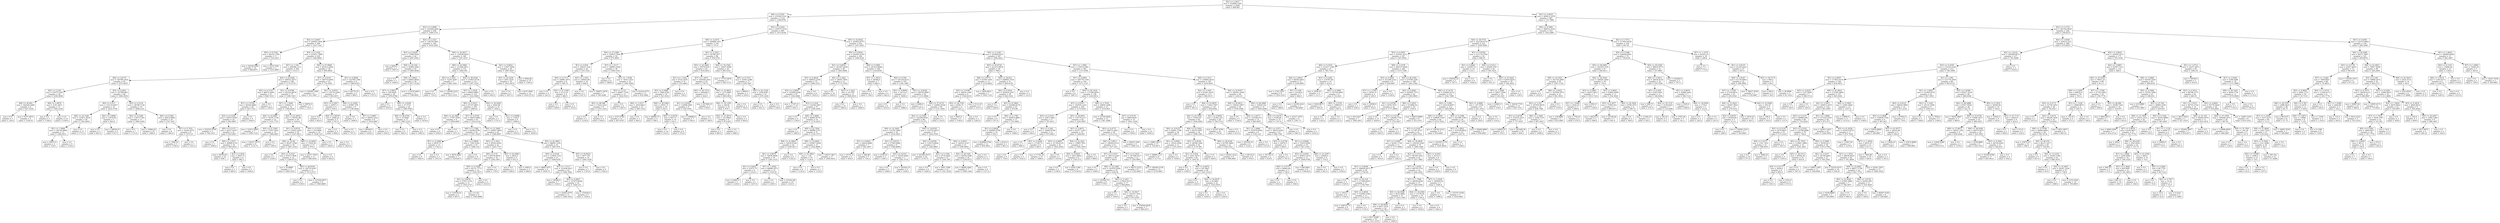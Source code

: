 digraph Tree {
node [shape=box] ;
0 [label="X[2] <= 2.2917\nmse = 332699.7585\nsamples = 2000\nvalue = 996.961"] ;
1 [label="X[0] <= 0.5591\nmse = 255382.5141\nsamples = 1133\nvalue = 1199.8791"] ;
0 -> 1 [labeldistance=2.5, labelangle=45, headlabel="True"] ;
2 [label="X[3] <= 0.3899\nmse = 232468.2492\nsamples = 438\nvalue = 1396.5731"] ;
1 -> 2 ;
3 [label="X[2] <= 2.0047\nmse = 240493.5958\nsamples = 246\nvalue = 1225.1341"] ;
2 -> 3 ;
4 [label="X[0] <= 0.5192\nmse = 64332.1799\nsamples = 17\nvalue = 743.2353"] ;
3 -> 4 ;
5 [label="mse = 58108.4082\nsamples = 14\nvalue = 684.8571"] ;
4 -> 5 ;
6 [label="mse = 3253.5556\nsamples = 3\nvalue = 1015.6667"] ;
4 -> 6 ;
7 [label="X[3] <= 0.3162\nmse = 235051.7689\nsamples = 229\nvalue = 1260.9083"] ;
3 -> 7 ;
8 [label="X[7] <= 1.334\nmse = 209589.1111\nsamples = 200\nvalue = 1313.17"] ;
7 -> 8 ;
9 [label="X[6] <= 2.6175\nmse = 185760.3025\nsamples = 92\nvalue = 1475.0435"] ;
8 -> 9 ;
10 [label="X[2] <= 2.128\nmse = 318757.929\nsamples = 26\nvalue = 1258.3846"] ;
9 -> 10 ;
11 [label="X[8] <= 20.602\nmse = 302428.2469\nsamples = 9\nvalue = 627.5556"] ;
10 -> 11 ;
12 [label="mse = 0.0\nsamples = 5\nvalue = 139.0"] ;
11 -> 12 ;
13 [label="mse = 9157.6875\nsamples = 4\nvalue = 1238.25"] ;
11 -> 13 ;
14 [label="X[6] <= 2.4879\nmse = 5191.2872\nsamples = 17\nvalue = 1592.3529"] ;
10 -> 14 ;
15 [label="mse = 0.0\nsamples = 3\nvalue = 1748.0"] ;
14 -> 15 ;
16 [label="mse = 0.0\nsamples = 14\nvalue = 1559.0"] ;
14 -> 16 ;
17 [label="X[3] <= 0.2641\nmse = 107590.663\nsamples = 66\nvalue = 1560.3939"] ;
9 -> 17 ;
18 [label="X[0] <= 0.513\nmse = 153133.0927\nsamples = 33\nvalue = 1452.5758"] ;
17 -> 18 ;
19 [label="X[8] <= 22.7246\nmse = 123872.3916\nsamples = 28\nvalue = 1543.4643"] ;
18 -> 19 ;
20 [label="X[1] <= 1.0968\nmse = 138136.6864\nsamples = 13\nvalue = 1280.9231"] ;
19 -> 20 ;
21 [label="mse = 16875.0\nsamples = 4\nvalue = 734.0"] ;
20 -> 21 ;
22 [label="mse = 0.0\nsamples = 9\nvalue = 1524.0"] ;
20 -> 22 ;
23 [label="mse = 0.0\nsamples = 15\nvalue = 1771.0"] ;
19 -> 23 ;
24 [label="X[2] <= 2.0086\nmse = 11676.64\nsamples = 5\nvalue = 943.6"] ;
18 -> 24 ;
25 [label="mse = 0.0\nsamples = 3\nvalue = 961.0"] ;
24 -> 25 ;
26 [label="mse = 28056.25\nsamples = 2\nvalue = 917.5"] ;
24 -> 26 ;
27 [label="X[3] <= 0.3116\nmse = 38798.7126\nsamples = 33\nvalue = 1668.2121"] ;
17 -> 27 ;
28 [label="X[0] <= 0.5206\nmse = 13873.7785\nsamples = 17\nvalue = 1800.5294"] ;
27 -> 28 ;
29 [label="mse = 0.0\nsamples = 7\nvalue = 1715.0"] ;
28 -> 29 ;
30 [label="mse = 14880.24\nsamples = 10\nvalue = 1860.4"] ;
28 -> 30 ;
31 [label="X[0] <= 0.5384\nmse = 26914.6094\nsamples = 16\nvalue = 1527.625"] ;
27 -> 31 ;
32 [label="mse = 0.0\nsamples = 8\nvalue = 1380.0"] ;
31 -> 32 ;
33 [label="X[7] <= 0.7031\nmse = 10242.9375\nsamples = 8\nvalue = 1675.25"] ;
31 -> 33 ;
34 [label="mse = 1568.16\nsamples = 5\nvalue = 1749.8"] ;
33 -> 34 ;
35 [label="mse = 0.0\nsamples = 3\nvalue = 1551.0"] ;
33 -> 35 ;
36 [label="X[4] <= 23.2044\nmse = 188552.3673\nsamples = 108\nvalue = 1175.2778"] ;
8 -> 36 ;
37 [label="X[3] <= 0.3116\nmse = 96872.4495\nsamples = 31\nvalue = 848.7419"] ;
36 -> 37 ;
38 [label="X[7] <= 3.0799\nmse = 49169.4898\nsamples = 28\nvalue = 923.7143"] ;
37 -> 38 ;
39 [label="X[3] <= 0.2228\nmse = 54551.0556\nsamples = 24\nvalue = 903.6667"] ;
38 -> 39 ;
40 [label="mse = 252523.5556\nsamples = 3\nvalue = 794.3333"] ;
39 -> 40 ;
41 [label="X[0] <= 0.5175\nmse = 24317.6327\nsamples = 21\nvalue = 919.2857"] ;
39 -> 41 ;
42 [label="mse = 0.0\nsamples = 3\nvalue = 1006.0"] ;
41 -> 42 ;
43 [label="X[6] <= 2.2471\nmse = 26908.4722\nsamples = 18\nvalue = 904.8333"] ;
41 -> 43 ;
44 [label="mse = 40763.61\nsamples = 10\nvalue = 858.7"] ;
43 -> 44 ;
45 [label="X[1] <= 0.834\nmse = 3603.75\nsamples = 8\nvalue = 962.5"] ;
43 -> 45 ;
46 [label="mse = 0.0\nsamples = 3\nvalue = 885.0"] ;
45 -> 46 ;
47 [label="mse = 0.0\nsamples = 5\nvalue = 1009.0"] ;
45 -> 47 ;
48 [label="mse = 0.0\nsamples = 4\nvalue = 1044.0"] ;
38 -> 48 ;
49 [label="mse = 0.0\nsamples = 3\nvalue = 149.0"] ;
37 -> 49 ;
50 [label="X[1] <= 0.8788\nmse = 165252.8676\nsamples = 77\nvalue = 1306.7403"] ;
36 -> 50 ;
51 [label="X[7] <= 1.5046\nmse = 150045.31\nsamples = 72\nvalue = 1346.6528"] ;
50 -> 51 ;
52 [label="X[4] <= 25.6487\nmse = 74335.1756\nsamples = 22\nvalue = 1141.7727"] ;
51 -> 52 ;
53 [label="mse = 31915.3469\nsamples = 7\nvalue = 1299.7143"] ;
52 -> 53 ;
54 [label="X[5] <= 47.2365\nmse = 77057.2622\nsamples = 15\nvalue = 1068.0667"] ;
52 -> 54 ;
55 [label="mse = 135237.4375\nsamples = 8\nvalue = 1133.75"] ;
54 -> 55 ;
56 [label="mse = 0.0\nsamples = 7\nvalue = 993.0"] ;
54 -> 56 ;
57 [label="X[5] <= 41.4876\nmse = 156761.88\nsamples = 50\nvalue = 1436.8"] ;
51 -> 57 ;
58 [label="X[1] <= 0.8578\nmse = 119021.8201\nsamples = 34\nvalue = 1247.9412"] ;
57 -> 58 ;
59 [label="X[8] <= 22.99\nmse = 90247.2188\nsamples = 19\nvalue = 1467.2105"] ;
58 -> 59 ;
60 [label="mse = 0.0\nsamples = 5\nvalue = 1238.0"] ;
59 -> 60 ;
61 [label="X[3] <= 0.2327\nmse = 97013.7806\nsamples = 14\nvalue = 1549.0714"] ;
59 -> 61 ;
62 [label="mse = 10.8889\nsamples = 3\nvalue = 1460.3333"] ;
61 -> 62 ;
63 [label="X[4] <= 46.8195\nmse = 120735.8347\nsamples = 11\nvalue = 1573.2727"] ;
61 -> 63 ;
64 [label="mse = 0.0\nsamples = 2\nvalue = 1539.0"] ;
63 -> 64 ;
65 [label="mse = 147246.9877\nsamples = 9\nvalue = 1580.8889"] ;
63 -> 65 ;
66 [label="X[8] <= 23.0945\nmse = 17429.36\nsamples = 15\nvalue = 970.2"] ;
58 -> 66 ;
67 [label="mse = 22517.7025\nsamples = 11\nvalue = 988.4545"] ;
66 -> 67 ;
68 [label="mse = 0.0\nsamples = 4\nvalue = 920.0"] ;
66 -> 68 ;
69 [label="X[0] <= 0.5333\nmse = 103.9844\nsamples = 16\nvalue = 1838.125"] ;
57 -> 69 ;
70 [label="mse = 0.0\nsamples = 11\nvalue = 1845.0"] ;
69 -> 70 ;
71 [label="mse = 0.0\nsamples = 5\nvalue = 1823.0"] ;
69 -> 71 ;
72 [label="mse = 30976.0\nsamples = 5\nvalue = 732.0"] ;
50 -> 72 ;
73 [label="X[5] <= 47.0869\nmse = 261913.2842\nsamples = 29\nvalue = 900.4828"] ;
7 -> 73 ;
74 [label="X[7] <= 0.9101\nmse = 189710.6465\nsamples = 23\nvalue = 754.3043"] ;
73 -> 74 ;
75 [label="mse = 154290.1389\nsamples = 6\nvalue = 331.1667"] ;
74 -> 75 ;
76 [label="X[1] <= 0.8553\nmse = 116716.2284\nsamples = 17\nvalue = 903.6471"] ;
74 -> 76 ;
77 [label="X[3] <= 0.3367\nmse = 32857.5\nsamples = 8\nvalue = 630.5"] ;
76 -> 77 ;
78 [label="mse = 0.0\nsamples = 3\nvalue = 402.0"] ;
77 -> 78 ;
79 [label="X[6] <= 2.8079\nmse = 2448.24\nsamples = 5\nvalue = 767.6"] ;
77 -> 79 ;
80 [label="mse = 0.0\nsamples = 3\nvalue = 808.0"] ;
79 -> 80 ;
81 [label="mse = 0.0\nsamples = 2\nvalue = 707.0"] ;
79 -> 81 ;
82 [label="X[8] <= 21.6263\nmse = 65987.358\nsamples = 9\nvalue = 1146.4444"] ;
76 -> 82 ;
83 [label="mse = 0.0\nsamples = 3\nvalue = 1406.0"] ;
82 -> 83 ;
84 [label="X[7] <= 2.6887\nmse = 48454.2222\nsamples = 6\nvalue = 1016.6667"] ;
82 -> 84 ;
85 [label="mse = 69348.0\nsamples = 4\nvalue = 1050.0"] ;
84 -> 85 ;
86 [label="mse = 0.0\nsamples = 2\nvalue = 950.0"] ;
84 -> 86 ;
87 [label="X[1] <= 0.8606\nmse = 142786.1389\nsamples = 6\nvalue = 1460.8333"] ;
73 -> 87 ;
88 [label="mse = 64770.25\nsamples = 2\nvalue = 968.5"] ;
87 -> 88 ;
89 [label="mse = 0.0\nsamples = 4\nvalue = 1707.0"] ;
87 -> 89 ;
90 [label="X[2] <= 2.1221\nmse = 136279.3641\nsamples = 192\nvalue = 1616.2292"] ;
2 -> 90 ;
91 [label="X[3] <= 0.4428\nmse = 77696.0429\nsamples = 44\nvalue = 1847.6591"] ;
90 -> 91 ;
92 [label="mse = 8836.0\nsamples = 2\nvalue = 1097.0"] ;
91 -> 92 ;
93 [label="X[8] <= 20.164\nmse = 52864.5266\nsamples = 42\nvalue = 1883.4048"] ;
91 -> 93 ;
94 [label="mse = 0.0\nsamples = 3\nvalue = 1440.0"] ;
93 -> 94 ;
95 [label="X[6] <= 2.8821\nmse = 40643.9934\nsamples = 39\nvalue = 1917.5128"] ;
93 -> 95 ;
96 [label="X[7] <= 0.9853\nmse = 350.0038\nsamples = 28\nvalue = 1976.6786"] ;
95 -> 96 ;
97 [label="mse = 0.0\nsamples = 4\nvalue = 1933.0"] ;
96 -> 97 ;
98 [label="X[6] <= 2.6349\nmse = 37.3733\nsamples = 24\nvalue = 1983.9583"] ;
96 -> 98 ;
99 [label="X[8] <= 26.4704\nmse = 15.9446\nsamples = 17\nvalue = 1987.2353"] ;
98 -> 99 ;
100 [label="mse = 0.0\nsamples = 9\nvalue = 1991.0"] ;
99 -> 100 ;
101 [label="mse = 0.0\nsamples = 8\nvalue = 1983.0"] ;
99 -> 101 ;
102 [label="mse = 0.0\nsamples = 7\nvalue = 1976.0"] ;
98 -> 102 ;
103 [label="mse = 111618.4463\nsamples = 11\nvalue = 1766.9091"] ;
95 -> 103 ;
104 [label="X[4] <= 42.4017\nmse = 133038.9202\nsamples = 148\nvalue = 1547.4257"] ;
90 -> 104 ;
105 [label="X[8] <= 20.3892\nmse = 131484.4911\nsamples = 119\nvalue = 1469.395"] ;
104 -> 105 ;
106 [label="X[2] <= 2.1621\nmse = 72351.8367\nsamples = 7\nvalue = 864.1429"] ;
105 -> 106 ;
107 [label="mse = 0.0\nsamples = 4\nvalue = 753.0"] ;
106 -> 107 ;
108 [label="mse = 130390.2222\nsamples = 3\nvalue = 1012.3333"] ;
106 -> 108 ;
109 [label="X[4] <= 36.0526\nmse = 110853.6734\nsamples = 112\nvalue = 1507.2232"] ;
105 -> 109 ;
110 [label="X[7] <= 3.1628\nmse = 99643.8963\nsamples = 110\nvalue = 1522.5909"] ;
109 -> 110 ;
111 [label="X[0] <= 0.5013\nmse = 97107.6851\nsamples = 100\nvalue = 1489.43"] ;
110 -> 111 ;
112 [label="X[8] <= 24.1995\nmse = 17797.5556\nsamples = 9\nvalue = 1859.6667"] ;
111 -> 112 ;
113 [label="mse = 0.0\nsamples = 6\nvalue = 1954.0"] ;
112 -> 113 ;
114 [label="mse = 0.0\nsamples = 3\nvalue = 1671.0"] ;
112 -> 114 ;
115 [label="X[7] <= 0.4758\nmse = 90053.8662\nsamples = 91\nvalue = 1452.8132"] ;
111 -> 115 ;
116 [label="X[6] <= 2.7388\nmse = 24248.9796\nsamples = 28\nvalue = 1597.1429"] ;
115 -> 116 ;
117 [label="X[7] <= 0.2696\nmse = 9918.75\nsamples = 12\nvalue = 1742.5"] ;
116 -> 117 ;
118 [label="mse = 0.0\nsamples = 9\nvalue = 1685.0"] ;
117 -> 118 ;
119 [label="mse = 0.0\nsamples = 3\nvalue = 1915.0"] ;
117 -> 119 ;
120 [label="X[1] <= 0.8606\nmse = 7265.2344\nsamples = 16\nvalue = 1488.125"] ;
116 -> 120 ;
121 [label="mse = 8076.4082\nsamples = 7\nvalue = 1418.8571"] ;
120 -> 121 ;
122 [label="mse = 0.0\nsamples = 9\nvalue = 1542.0"] ;
120 -> 122 ;
123 [label="X[4] <= 21.5865\nmse = 105927.4603\nsamples = 63\nvalue = 1388.6667"] ;
115 -> 123 ;
124 [label="X[2] <= 2.1621\nmse = 85242.6302\nsamples = 22\nvalue = 1203.7727"] ;
123 -> 124 ;
125 [label="X[0] <= 0.55\nmse = 69756.8056\nsamples = 18\nvalue = 1282.1667"] ;
124 -> 125 ;
126 [label="X[0] <= 0.5384\nmse = 42731.7773\nsamples = 16\nvalue = 1345.1875"] ;
125 -> 126 ;
127 [label="X[1] <= 0.8976\nmse = 57057.1074\nsamples = 11\nvalue = 1305.2727"] ;
126 -> 127 ;
128 [label="mse = 110556.25\nsamples = 2\nvalue = 897.5"] ;
127 -> 128 ;
129 [label="mse = 6.321\nsamples = 9\nvalue = 1395.8889"] ;
127 -> 129 ;
130 [label="mse = 0.0\nsamples = 5\nvalue = 1433.0"] ;
126 -> 130 ;
131 [label="mse = 0.0\nsamples = 2\nvalue = 778.0"] ;
125 -> 131 ;
132 [label="X[5] <= 42.3863\nmse = 2825.0\nsamples = 4\nvalue = 851.0"] ;
124 -> 132 ;
133 [label="mse = 0.0\nsamples = 2\nvalue = 806.0"] ;
132 -> 133 ;
134 [label="mse = 1600.0\nsamples = 2\nvalue = 896.0"] ;
132 -> 134 ;
135 [label="X[5] <= 42.3863\nmse = 88840.1559\nsamples = 41\nvalue = 1487.878"] ;
123 -> 135 ;
136 [label="X[0] <= 0.5236\nmse = 113602.7353\nsamples = 27\nvalue = 1408.9259"] ;
135 -> 136 ;
137 [label="mse = 4860.1875\nsamples = 4\nvalue = 1639.75"] ;
136 -> 137 ;
138 [label="X[7] <= 1.5117\nmse = 121636.9527\nsamples = 23\nvalue = 1368.7826"] ;
136 -> 138 ;
139 [label="mse = 39366.0\nsamples = 7\nvalue = 1192.0"] ;
138 -> 139 ;
140 [label="X[3] <= 0.4827\nmse = 137975.8594\nsamples = 16\nvalue = 1446.125"] ;
138 -> 140 ;
141 [label="mse = 22463.0579\nsamples = 11\nvalue = 1396.1818"] ;
140 -> 141 ;
142 [label="mse = 374544.0\nsamples = 5\nvalue = 1556.0"] ;
140 -> 142 ;
143 [label="X[5] <= 45.8425\nmse = 5877.551\nsamples = 14\nvalue = 1640.1429"] ;
135 -> 143 ;
144 [label="mse = 0.0\nsamples = 5\nvalue = 1743.0"] ;
143 -> 144 ;
145 [label="mse = 0.0\nsamples = 9\nvalue = 1583.0"] ;
143 -> 145 ;
146 [label="X[4] <= 20.0265\nmse = 4044.96\nsamples = 10\nvalue = 1854.2"] ;
110 -> 146 ;
147 [label="mse = 0.0\nsamples = 2\nvalue = 1751.0"] ;
146 -> 147 ;
148 [label="X[1] <= 0.9086\nmse = 1728.0\nsamples = 8\nvalue = 1880.0"] ;
146 -> 148 ;
149 [label="mse = 0.0\nsamples = 2\nvalue = 1952.0"] ;
148 -> 149 ;
150 [label="mse = 0.0\nsamples = 6\nvalue = 1856.0"] ;
148 -> 150 ;
151 [label="mse = 0.0\nsamples = 2\nvalue = 662.0"] ;
109 -> 151 ;
152 [label="X[1] <= 0.9022\nmse = 11907.5458\nsamples = 29\nvalue = 1867.6207"] ;
104 -> 152 ;
153 [label="X[5] <= 43.5229\nmse = 4581.5235\nsamples = 19\nvalue = 1921.9474"] ;
152 -> 153 ;
154 [label="mse = 0.0\nsamples = 5\nvalue = 1937.0"] ;
153 -> 154 ;
155 [label="mse = 6107.9592\nsamples = 14\nvalue = 1916.5714"] ;
153 -> 155 ;
156 [label="mse = 9564.84\nsamples = 10\nvalue = 1764.4"] ;
152 -> 156 ;
157 [label="X[3] <= 0.3202\nmse = 230075.3316\nsamples = 695\nvalue = 1075.9194"] ;
1 -> 157 ;
158 [label="X[6] <= 2.4274\nmse = 166988.1831\nsamples = 142\nvalue = 721.0"] ;
157 -> 158 ;
159 [label="X[4] <= 27.2369\nmse = 233635.7844\nsamples = 56\nvalue = 973.9643"] ;
158 -> 159 ;
160 [label="X[1] <= 0.834\nmse = 108251.534\nsamples = 18\nvalue = 519.7222"] ;
159 -> 160 ;
161 [label="X[0] <= 0.7111\nmse = 16896.1875\nsamples = 8\nvalue = 360.75"] ;
160 -> 161 ;
162 [label="mse = 0.0\nsamples = 4\nvalue = 241.0"] ;
161 -> 162 ;
163 [label="X[5] <= 47.2365\nmse = 5112.25\nsamples = 4\nvalue = 480.5"] ;
161 -> 163 ;
164 [label="mse = 0.0\nsamples = 2\nvalue = 409.0"] ;
163 -> 164 ;
165 [label="mse = 0.0\nsamples = 2\nvalue = 552.0"] ;
163 -> 165 ;
166 [label="X[2] <= 2.1621\nmse = 144943.89\nsamples = 10\nvalue = 646.9"] ;
160 -> 166 ;
167 [label="mse = 0.0\nsamples = 3\nvalue = 837.0"] ;
166 -> 167 ;
168 [label="mse = 184937.3878\nsamples = 7\nvalue = 565.4286"] ;
166 -> 168 ;
169 [label="X[7] <= 1.5117\nmse = 148993.3248\nsamples = 38\nvalue = 1189.1316"] ;
159 -> 169 ;
170 [label="mse = 0.0\nsamples = 6\nvalue = 1869.0"] ;
169 -> 170 ;
171 [label="X[1] <= 1.0548\nmse = 74013.1631\nsamples = 32\nvalue = 1061.6562"] ;
169 -> 171 ;
172 [label="X[2] <= 2.122\nmse = 26967.7156\nsamples = 15\nvalue = 1204.5333"] ;
171 -> 172 ;
173 [label="X[5] <= 46.568\nmse = 17422.2222\nsamples = 6\nvalue = 1031.3333"] ;
172 -> 173 ;
174 [label="mse = 0.0\nsamples = 2\nvalue = 1218.0"] ;
173 -> 174 ;
175 [label="mse = 0.0\nsamples = 4\nvalue = 938.0"] ;
173 -> 175 ;
176 [label="mse = 0.0\nsamples = 9\nvalue = 1320.0"] ;
172 -> 176 ;
177 [label="mse = 81618.4775\nsamples = 17\nvalue = 935.5882"] ;
171 -> 177 ;
178 [label="X[2] <= 2.1621\nmse = 54788.2477\nsamples = 86\nvalue = 556.2791"] ;
158 -> 178 ;
179 [label="X[5] <= 42.3692\nmse = 56579.616\nsamples = 62\nvalue = 616.6452"] ;
178 -> 179 ;
180 [label="X[1] <= 1.1224\nmse = 9722.3579\nsamples = 37\nvalue = 533.4865"] ;
179 -> 180 ;
181 [label="X[3] <= 0.2666\nmse = 7800.4784\nsamples = 35\nvalue = 521.9143"] ;
180 -> 181 ;
182 [label="X[6] <= 3.2517\nmse = 1924.0622\nsamples = 15\nvalue = 490.7333"] ;
181 -> 182 ;
183 [label="mse = 2147.0764\nsamples = 12\nvalue = 497.9167"] ;
182 -> 183 ;
184 [label="mse = 0.0\nsamples = 3\nvalue = 462.0"] ;
182 -> 184 ;
185 [label="X[8] <= 30.5464\nmse = 10931.71\nsamples = 20\nvalue = 545.3"] ;
181 -> 185 ;
186 [label="mse = 48006.75\nsamples = 4\nvalue = 596.5"] ;
185 -> 186 ;
187 [label="X[0] <= 0.6278\nmse = 843.75\nsamples = 16\nvalue = 532.5"] ;
185 -> 187 ;
188 [label="mse = 0.0\nsamples = 10\nvalue = 510.0"] ;
187 -> 188 ;
189 [label="mse = 0.0\nsamples = 6\nvalue = 570.0"] ;
187 -> 189 ;
190 [label="mse = 0.0\nsamples = 2\nvalue = 736.0"] ;
180 -> 190 ;
191 [label="X[7] <= 1.4671\nmse = 100546.2016\nsamples = 25\nvalue = 739.72"] ;
179 -> 191 ;
192 [label="X[5] <= 44.7514\nmse = 164284.0\nsamples = 13\nvalue = 624.0"] ;
191 -> 192 ;
193 [label="X[1] <= 0.9303\nmse = 116096.4691\nsamples = 9\nvalue = 529.5556"] ;
192 -> 193 ;
194 [label="mse = 136890.0\nsamples = 7\nvalue = 582.0"] ;
193 -> 194 ;
195 [label="mse = 0.0\nsamples = 2\nvalue = 346.0"] ;
193 -> 195 ;
196 [label="mse = 207480.25\nsamples = 4\nvalue = 836.5"] ;
192 -> 196 ;
197 [label="X[4] <= 33.8831\nmse = 1273.9097\nsamples = 12\nvalue = 865.0833"] ;
191 -> 197 ;
198 [label="X[8] <= 30.1365\nmse = 246.81\nsamples = 10\nvalue = 879.7"] ;
197 -> 198 ;
199 [label="X[4] <= 21.8074\nmse = 123.9844\nsamples = 8\nvalue = 873.625"] ;
198 -> 199 ;
200 [label="mse = 0.0\nsamples = 5\nvalue = 865.0"] ;
199 -> 200 ;
201 [label="mse = 0.0\nsamples = 3\nvalue = 888.0"] ;
199 -> 201 ;
202 [label="mse = 0.0\nsamples = 2\nvalue = 904.0"] ;
198 -> 202 ;
203 [label="mse = 0.0\nsamples = 2\nvalue = 792.0"] ;
197 -> 203 ;
204 [label="X[4] <= 16.1564\nmse = 16427.6389\nsamples = 24\nvalue = 400.3333"] ;
178 -> 204 ;
205 [label="mse = 17723.3878\nsamples = 7\nvalue = 304.5714"] ;
204 -> 205 ;
206 [label="X[0] <= 0.7515\nmse = 10563.2388\nsamples = 17\nvalue = 439.7647"] ;
204 -> 206 ;
207 [label="mse = 9800.0\nsamples = 3\nvalue = 256.0"] ;
206 -> 207 ;
208 [label="X[5] <= 45.1108\nmse = 1939.8367\nsamples = 14\nvalue = 479.1429"] ;
206 -> 208 ;
209 [label="mse = 0.0\nsamples = 8\nvalue = 441.0"] ;
208 -> 209 ;
210 [label="mse = 0.0\nsamples = 6\nvalue = 530.0"] ;
208 -> 210 ;
211 [label="X[5] <= 42.6022\nmse = 205622.8775\nsamples = 553\nvalue = 1167.0561"] ;
157 -> 211 ;
212 [label="X[0] <= 0.5816\nmse = 202467.6793\nsamples = 206\nvalue = 1296.4126"] ;
211 -> 212 ;
213 [label="X[1] <= 0.9035\nmse = 161407.9438\nsamples = 98\nvalue = 1463.4898"] ;
212 -> 213 ;
214 [label="X[3] <= 0.4834\nmse = 166953.2356\nsamples = 75\nvalue = 1368.5333"] ;
213 -> 214 ;
215 [label="X[2] <= 2.0906\nmse = 145499.4248\nsamples = 67\nvalue = 1302.0896"] ;
214 -> 215 ;
216 [label="mse = 17187.21\nsamples = 10\nvalue = 1831.3"] ;
215 -> 216 ;
217 [label="X[3] <= 0.424\nmse = 110256.3607\nsamples = 57\nvalue = 1209.2456"] ;
215 -> 217 ;
218 [label="mse = 0.0\nsamples = 4\nvalue = 1726.0"] ;
217 -> 218 ;
219 [label="X[6] <= 2.4694\nmse = 96902.9776\nsamples = 53\nvalue = 1170.2453"] ;
217 -> 219 ;
220 [label="mse = 0.0\nsamples = 2\nvalue = 1683.0"] ;
219 -> 220 ;
221 [label="X[8] <= 22.7036\nmse = 89988.2753\nsamples = 51\nvalue = 1150.1373"] ;
219 -> 221 ;
222 [label="X[8] <= 21.9804\nmse = 52034.9149\nsamples = 24\nvalue = 1259.5417"] ;
221 -> 222 ;
223 [label="X[1] <= 0.8678\nmse = 74630.9648\nsamples = 16\nvalue = 1293.3125"] ;
222 -> 223 ;
224 [label="X[1] <= 0.8451\nmse = 21972.75\nsamples = 4\nvalue = 1218.5"] ;
223 -> 224 ;
225 [label="mse = 43681.0\nsamples = 2\nvalue = 1230.0"] ;
224 -> 225 ;
226 [label="mse = 0.0\nsamples = 2\nvalue = 1207.0"] ;
224 -> 226 ;
227 [label="X[7] <= 1.6382\nmse = 89696.1875\nsamples = 12\nvalue = 1318.25"] ;
223 -> 227 ;
228 [label="mse = 0.0\nsamples = 2\nvalue = 1290.0"] ;
227 -> 228 ;
229 [label="mse = 107443.89\nsamples = 10\nvalue = 1323.9"] ;
227 -> 229 ;
230 [label="mse = 0.0\nsamples = 8\nvalue = 1192.0"] ;
222 -> 230 ;
231 [label="X[8] <= 23.0945\nmse = 103627.9506\nsamples = 27\nvalue = 1052.8889"] ;
221 -> 231 ;
232 [label="X[5] <= 42.3863\nmse = 1.44\nsamples = 10\nvalue = 1134.4"] ;
231 -> 232 ;
233 [label="mse = 0.0\nsamples = 8\nvalue = 1135.0"] ;
232 -> 233 ;
234 [label="mse = 0.0\nsamples = 2\nvalue = 1132.0"] ;
232 -> 234 ;
235 [label="mse = 158377.4671\nsamples = 17\nvalue = 1004.9412"] ;
231 -> 235 ;
236 [label="mse = 0.0\nsamples = 8\nvalue = 1925.0"] ;
214 -> 236 ;
237 [label="X[2] <= 2.1042\nmse = 18045.7656\nsamples = 23\nvalue = 1773.1304"] ;
213 -> 237 ;
238 [label="mse = 0.0\nsamples = 10\nvalue = 1620.0"] ;
237 -> 238 ;
239 [label="X[2] <= 2.1621\nmse = 14.3787\nsamples = 13\nvalue = 1890.9231"] ;
237 -> 239 ;
240 [label="mse = 0.0\nsamples = 10\nvalue = 1893.0"] ;
239 -> 240 ;
241 [label="mse = 0.0\nsamples = 3\nvalue = 1884.0"] ;
239 -> 241 ;
242 [label="X[0] <= 0.5865\nmse = 191410.8048\nsamples = 108\nvalue = 1144.8056"] ;
212 -> 242 ;
243 [label="X[7] <= 1.5912\nmse = 26508.0\nsamples = 7\nvalue = 606.0"] ;
242 -> 243 ;
244 [label="mse = 0.0\nsamples = 3\nvalue = 794.0"] ;
243 -> 244 ;
245 [label="mse = 0.0\nsamples = 4\nvalue = 465.0"] ;
243 -> 245 ;
246 [label="X[0] <= 0.594\nmse = 181324.6215\nsamples = 101\nvalue = 1182.1485"] ;
242 -> 246 ;
247 [label="X[1] <= 0.8606\nmse = 14112.0\nsamples = 9\nvalue = 1698.0"] ;
246 -> 247 ;
248 [label="mse = 0.0\nsamples = 6\nvalue = 1614.0"] ;
247 -> 248 ;
249 [label="mse = 0.0\nsamples = 3\nvalue = 1866.0"] ;
247 -> 249 ;
250 [label="X[1] <= 0.8238\nmse = 169103.9985\nsamples = 92\nvalue = 1131.6848"] ;
246 -> 250 ;
251 [label="mse = 4489.0\nsamples = 2\nvalue = 247.0"] ;
250 -> 251 ;
252 [label="X[8] <= 37.4179\nmse = 154983.0036\nsamples = 90\nvalue = 1151.3444"] ;
250 -> 252 ;
253 [label="X[4] <= 12.5294\nmse = 142208.0526\nsamples = 88\nvalue = 1170.375"] ;
252 -> 253 ;
254 [label="X[8] <= 22.3003\nmse = 151341.4961\nsamples = 16\nvalue = 1016.5625"] ;
253 -> 254 ;
255 [label="X[7] <= 0.9045\nmse = 24428.4898\nsamples = 7\nvalue = 643.2857"] ;
254 -> 255 ;
256 [label="mse = 35721.0\nsamples = 2\nvalue = 456.0"] ;
255 -> 256 ;
257 [label="mse = 268.96\nsamples = 5\nvalue = 718.2"] ;
255 -> 257 ;
258 [label="X[1] <= 0.8574\nmse = 57390.0988\nsamples = 9\nvalue = 1306.8889"] ;
254 -> 258 ;
259 [label="mse = 2256.25\nsamples = 2\nvalue = 1395.5"] ;
258 -> 259 ;
260 [label="X[3] <= 0.4323\nmse = 70258.2449\nsamples = 7\nvalue = 1281.5714"] ;
258 -> 260 ;
261 [label="mse = 0.0\nsamples = 5\nvalue = 1298.0"] ;
260 -> 261 ;
262 [label="mse = 243542.25\nsamples = 2\nvalue = 1240.5"] ;
260 -> 262 ;
263 [label="X[4] <= 19.8705\nmse = 133752.6914\nsamples = 72\nvalue = 1204.5556"] ;
253 -> 263 ;
264 [label="X[0] <= 0.8359\nmse = 118274.9604\nsamples = 51\nvalue = 1265.6863"] ;
263 -> 264 ;
265 [label="mse = 231085.4375\nsamples = 24\nvalue = 1176.75"] ;
264 -> 265 ;
266 [label="X[2] <= 2.1164\nmse = 4718.5624\nsamples = 27\nvalue = 1344.7407"] ;
264 -> 266 ;
267 [label="mse = 0.0\nsamples = 6\nvalue = 1426.0"] ;
266 -> 267 ;
268 [label="mse = 3641.1066\nsamples = 21\nvalue = 1321.5238"] ;
266 -> 268 ;
269 [label="X[0] <= 0.8521\nmse = 140225.5147\nsamples = 21\nvalue = 1056.0952"] ;
263 -> 269 ;
270 [label="X[4] <= 36.1441\nmse = 43634.5586\nsamples = 16\nvalue = 1238.9375"] ;
269 -> 270 ;
271 [label="mse = 48482.4082\nsamples = 7\nvalue = 1069.1429"] ;
270 -> 271 ;
272 [label="mse = 0.0\nsamples = 9\nvalue = 1371.0"] ;
270 -> 272 ;
273 [label="mse = 0.0\nsamples = 5\nvalue = 471.0"] ;
269 -> 273 ;
274 [label="mse = 0.0\nsamples = 2\nvalue = 314.0"] ;
252 -> 274 ;
275 [label="X[2] <= 2.1283\nmse = 191664.9197\nsamples = 347\nvalue = 1090.2622"] ;
211 -> 275 ;
276 [label="X[5] <= 45.8729\nmse = 221413.6818\nsamples = 44\nvalue = 768.0"] ;
275 -> 276 ;
277 [label="X[6] <= 2.6773\nmse = 41050.7456\nsamples = 13\nvalue = 1152.8462"] ;
276 -> 277 ;
278 [label="X[2] <= 2.0199\nmse = 29424.1389\nsamples = 6\nvalue = 1326.8333"] ;
277 -> 278 ;
279 [label="X[5] <= 44.3781\nmse = 8294.75\nsamples = 4\nvalue = 1221.5"] ;
278 -> 279 ;
280 [label="mse = 9025.0\nsamples = 2\nvalue = 1160.0"] ;
279 -> 280 ;
281 [label="mse = 0.0\nsamples = 2\nvalue = 1283.0"] ;
279 -> 281 ;
282 [label="mse = 5112.25\nsamples = 2\nvalue = 1537.5"] ;
278 -> 282 ;
283 [label="mse = 2829.0612\nsamples = 7\nvalue = 1003.7143"] ;
277 -> 283 ;
284 [label="X[4] <= 29.812\nmse = 208894.7534\nsamples = 31\nvalue = 606.6129"] ;
276 -> 284 ;
285 [label="X[4] <= 8.5418\nmse = 205916.2307\nsamples = 29\nvalue = 640.1034"] ;
284 -> 285 ;
286 [label="mse = 0.0\nsamples = 4\nvalue = 449.0"] ;
285 -> 286 ;
287 [label="X[5] <= 47.8841\nmse = 232084.6176\nsamples = 25\nvalue = 670.68"] ;
285 -> 287 ;
288 [label="mse = 0.0\nsamples = 8\nvalue = 537.0"] ;
287 -> 288 ;
289 [label="X[6] <= 2.1799\nmse = 328933.8893\nsamples = 17\nvalue = 733.5882"] ;
287 -> 289 ;
290 [label="X[1] <= 0.8626\nmse = 364865.6786\nsamples = 14\nvalue = 655.5"] ;
289 -> 290 ;
291 [label="mse = 424966.5764\nsamples = 12\nvalue = 654.5833"] ;
290 -> 291 ;
292 [label="mse = 4225.0\nsamples = 2\nvalue = 661.0"] ;
290 -> 292 ;
293 [label="mse = 0.0\nsamples = 3\nvalue = 1098.0"] ;
289 -> 293 ;
294 [label="mse = 0.0\nsamples = 2\nvalue = 121.0"] ;
284 -> 294 ;
295 [label="X[7] <= 1.3982\nmse = 170074.0361\nsamples = 303\nvalue = 1137.0594"] ;
275 -> 295 ;
296 [label="X[7] <= 0.0092\nmse = 180778.1704\nsamples = 142\nvalue = 1271.1127"] ;
295 -> 296 ;
297 [label="mse = 0.0\nsamples = 6\nvalue = 1887.0"] ;
296 -> 297 ;
298 [label="X[4] <= 40.1418\nmse = 171280.8054\nsamples = 136\nvalue = 1243.9412"] ;
296 -> 298 ;
299 [label="X[7] <= 0.0357\nmse = 182935.1223\nsamples = 109\nvalue = 1175.8165"] ;
298 -> 299 ;
300 [label="X[3] <= 0.3319\nmse = 33871.6401\nsamples = 17\nvalue = 797.6471"] ;
299 -> 300 ;
301 [label="mse = 0.0\nsamples = 4\nvalue = 544.0"] ;
300 -> 301 ;
302 [label="X[3] <= 0.362\nmse = 18406.6746\nsamples = 13\nvalue = 875.6923"] ;
300 -> 302 ;
303 [label="mse = 0.0\nsamples = 5\nvalue = 988.0"] ;
302 -> 303 ;
304 [label="X[3] <= 0.4206\nmse = 17100.75\nsamples = 8\nvalue = 805.5"] ;
302 -> 304 ;
305 [label="mse = 0.0\nsamples = 6\nvalue = 730.0"] ;
304 -> 305 ;
306 [label="mse = 0.0\nsamples = 2\nvalue = 1032.0"] ;
304 -> 306 ;
307 [label="X[5] <= 44.6931\nmse = 179170.2117\nsamples = 92\nvalue = 1245.6957"] ;
299 -> 307 ;
308 [label="X[1] <= 0.9071\nmse = 81477.1203\nsamples = 33\nvalue = 1446.697"] ;
307 -> 308 ;
309 [label="X[3] <= 0.4609\nmse = 21700.6116\nsamples = 22\nvalue = 1622.4545"] ;
308 -> 309 ;
310 [label="mse = 17742.24\nsamples = 15\nvalue = 1689.4"] ;
309 -> 310 ;
311 [label="mse = 0.0\nsamples = 7\nvalue = 1479.0"] ;
309 -> 311 ;
312 [label="X[4] <= 22.2541\nmse = 15685.7851\nsamples = 11\nvalue = 1095.1818"] ;
308 -> 312 ;
313 [label="X[0] <= 0.6925\nmse = 3501.9844\nsamples = 8\nvalue = 1165.375"] ;
312 -> 313 ;
314 [label="mse = 0.0\nsamples = 2\nvalue = 1149.0"] ;
313 -> 314 ;
315 [label="mse = 4550.1389\nsamples = 6\nvalue = 1170.8333"] ;
313 -> 315 ;
316 [label="mse = 0.0\nsamples = 3\nvalue = 908.0"] ;
312 -> 316 ;
317 [label="X[3] <= 0.4775\nmse = 198575.3841\nsamples = 59\nvalue = 1133.2712"] ;
307 -> 317 ;
318 [label="X[6] <= 2.8913\nmse = 199020.0123\nsamples = 51\nvalue = 1077.451"] ;
317 -> 318 ;
319 [label="X[7] <= 0.1415\nmse = 166114.2267\nsamples = 30\nvalue = 926.8"] ;
318 -> 319 ;
320 [label="mse = 0.0\nsamples = 5\nvalue = 1409.0"] ;
319 -> 320 ;
321 [label="X[8] <= 22.2482\nmse = 143533.0304\nsamples = 25\nvalue = 830.36"] ;
319 -> 321 ;
322 [label="mse = 105304.75\nsamples = 8\nvalue = 578.5"] ;
321 -> 322 ;
323 [label="X[2] <= 2.1621\nmse = 117624.2215\nsamples = 17\nvalue = 948.8824"] ;
321 -> 323 ;
324 [label="mse = 0.0\nsamples = 5\nvalue = 1034.0"] ;
323 -> 324 ;
325 [label="X[4] <= 19.5017\nmse = 162357.7431\nsamples = 12\nvalue = 913.4167"] ;
323 -> 325 ;
326 [label="mse = 0.0\nsamples = 5\nvalue = 952.0"] ;
325 -> 326 ;
327 [label="mse = 276504.6939\nsamples = 7\nvalue = 885.8571"] ;
325 -> 327 ;
328 [label="X[7] <= 0.3435\nmse = 167288.0317\nsamples = 21\nvalue = 1292.6667"] ;
318 -> 328 ;
329 [label="mse = 98272.2222\nsamples = 6\nvalue = 1325.6667"] ;
328 -> 329 ;
330 [label="mse = 194284.5156\nsamples = 15\nvalue = 1279.4667"] ;
328 -> 330 ;
331 [label="mse = 49245.1094\nsamples = 8\nvalue = 1489.125"] ;
317 -> 331 ;
332 [label="X[6] <= 2.7018\nmse = 29859.1468\nsamples = 27\nvalue = 1518.963"] ;
298 -> 332 ;
333 [label="mse = 21104.0828\nsamples = 13\nvalue = 1387.3846"] ;
332 -> 333 ;
334 [label="X[7] <= 0.0179\nmse = 6984.6939\nsamples = 14\nvalue = 1641.1429"] ;
332 -> 334 ;
335 [label="mse = 0.0\nsamples = 4\nvalue = 1509.0"] ;
334 -> 335 ;
336 [label="mse = 0.0\nsamples = 10\nvalue = 1694.0"] ;
334 -> 336 ;
337 [label="X[6] <= 2.3211\nmse = 130804.4418\nsamples = 161\nvalue = 1018.8261"] ;
295 -> 337 ;
338 [label="X[2] <= 2.1621\nmse = 81261.3019\nsamples = 113\nvalue = 940.9115"] ;
337 -> 338 ;
339 [label="mse = 0.0\nsamples = 3\nvalue = 291.0"] ;
338 -> 339 ;
340 [label="X[4] <= 43.9935\nmse = 71643.7587\nsamples = 110\nvalue = 958.6364"] ;
338 -> 340 ;
341 [label="X[4] <= 23.7004\nmse = 70502.05\nsamples = 82\nvalue = 1026.2683"] ;
340 -> 341 ;
342 [label="X[0] <= 0.8125\nmse = 62891.1786\nsamples = 28\nvalue = 891.5"] ;
341 -> 342 ;
343 [label="mse = 16882.5813\nsamples = 17\nvalue = 720.6471"] ;
342 -> 343 ;
344 [label="X[1] <= 0.8585\nmse = 19162.4298\nsamples = 11\nvalue = 1155.5455"] ;
342 -> 344 ;
345 [label="mse = 20889.1111\nsamples = 9\nvalue = 1177.0"] ;
344 -> 345 ;
346 [label="mse = 0.0\nsamples = 2\nvalue = 1059.0"] ;
344 -> 346 ;
347 [label="X[8] <= 23.1844\nmse = 60147.6447\nsamples = 54\nvalue = 1096.1481"] ;
341 -> 347 ;
348 [label="X[3] <= 0.4538\nmse = 28598.1406\nsamples = 42\nvalue = 1170.381"] ;
347 -> 348 ;
349 [label="X[1] <= 0.834\nmse = 4201.4475\nsamples = 40\nvalue = 1205.45"] ;
348 -> 349 ;
350 [label="mse = 0.0\nsamples = 12\nvalue = 1108.0"] ;
349 -> 350 ;
351 [label="X[0] <= 0.6974\nmse = 187.8827\nsamples = 28\nvalue = 1247.2143"] ;
349 -> 351 ;
352 [label="mse = 0.0\nsamples = 6\nvalue = 1224.0"] ;
351 -> 352 ;
353 [label="X[4] <= 34.0476\nmse = 52.0661\nsamples = 22\nvalue = 1253.5455"] ;
351 -> 353 ;
354 [label="mse = 0.0\nsamples = 14\nvalue = 1259.0"] ;
353 -> 354 ;
355 [label="mse = 0.0\nsamples = 8\nvalue = 1244.0"] ;
353 -> 355 ;
356 [label="mse = 0.0\nsamples = 2\nvalue = 469.0"] ;
348 -> 356 ;
357 [label="X[8] <= 28.9149\nmse = 83780.3889\nsamples = 12\nvalue = 836.3333"] ;
347 -> 357 ;
358 [label="mse = 62422.2222\nsamples = 6\nvalue = 696.6667"] ;
357 -> 358 ;
359 [label="mse = 66125.0\nsamples = 6\nvalue = 976.0"] ;
357 -> 359 ;
360 [label="X[1] <= 0.9009\nmse = 22362.102\nsamples = 28\nvalue = 760.5714"] ;
340 -> 360 ;
361 [label="mse = 22197.4784\nsamples = 25\nvalue = 778.04"] ;
360 -> 361 ;
362 [label="mse = 0.0\nsamples = 3\nvalue = 615.0"] ;
360 -> 362 ;
363 [label="X[4] <= 33.9197\nmse = 199501.5208\nsamples = 48\nvalue = 1202.25"] ;
337 -> 363 ;
364 [label="X[8] <= 20.9612\nmse = 158243.2907\nsamples = 34\nvalue = 1030.0588"] ;
363 -> 364 ;
365 [label="mse = 0.0\nsamples = 3\nvalue = 1704.0"] ;
364 -> 365 ;
366 [label="X[6] <= 2.8277\nmse = 125348.974\nsamples = 31\nvalue = 964.8387"] ;
364 -> 366 ;
367 [label="X[1] <= 1.0068\nmse = 187670.8594\nsamples = 8\nvalue = 1195.125"] ;
366 -> 367 ;
368 [label="mse = 185330.25\nsamples = 6\nvalue = 1322.5"] ;
367 -> 368 ;
369 [label="mse = 0.0\nsamples = 2\nvalue = 813.0"] ;
367 -> 369 ;
370 [label="X[1] <= 0.871\nmse = 78810.0189\nsamples = 23\nvalue = 884.7391"] ;
366 -> 370 ;
371 [label="X[3] <= 0.4758\nmse = 54976.5\nsamples = 4\nvalue = 683.0"] ;
370 -> 371 ;
372 [label="mse = 101761.0\nsamples = 2\nvalue = 619.0"] ;
371 -> 372 ;
373 [label="mse = 0.0\nsamples = 2\nvalue = 747.0"] ;
371 -> 373 ;
374 [label="X[1] <= 0.9649\nmse = 73455.6399\nsamples = 19\nvalue = 927.2105"] ;
370 -> 374 ;
375 [label="X[3] <= 0.4593\nmse = 65603.1479\nsamples = 13\nvalue = 1008.0769"] ;
374 -> 375 ;
376 [label="X[0] <= 0.5757\nmse = 60963.84\nsamples = 5\nvalue = 749.6"] ;
375 -> 376 ;
377 [label="mse = 0.0\nsamples = 2\nvalue = 1052.0"] ;
376 -> 377 ;
378 [label="mse = 0.0\nsamples = 3\nvalue = 548.0"] ;
376 -> 378 ;
379 [label="mse = 648.4844\nsamples = 8\nvalue = 1169.625"] ;
375 -> 379 ;
380 [label="X[8] <= 31.2597\nmse = 45602.0\nsamples = 6\nvalue = 752.0"] ;
374 -> 380 ;
381 [label="mse = 0.0\nsamples = 4\nvalue = 601.0"] ;
380 -> 381 ;
382 [label="mse = 0.0\nsamples = 2\nvalue = 1054.0"] ;
380 -> 382 ;
383 [label="X[4] <= 46.2886\nmse = 52820.102\nsamples = 14\nvalue = 1620.4286"] ;
363 -> 383 ;
384 [label="X[3] <= 0.4276\nmse = 8149.89\nsamples = 10\nvalue = 1747.9"] ;
383 -> 384 ;
385 [label="mse = 0.0\nsamples = 7\nvalue = 1807.0"] ;
384 -> 385 ;
386 [label="mse = 0.0\nsamples = 3\nvalue = 1610.0"] ;
384 -> 386 ;
387 [label="mse = 22317.1875\nsamples = 4\nvalue = 1301.75"] ;
383 -> 387 ;
388 [label="X[1] <= 0.9435\nmse = 309612.1978\nsamples = 867\nvalue = 731.7866"] ;
0 -> 388 [labeldistance=2.5, labelangle=-45, headlabel="False"] ;
389 [label="X[0] <= 0.5882\nmse = 388014.3145\nsamples = 323\nvalue = 1023.0867"] ;
388 -> 389 ;
390 [label="X[4] <= 39.5732\nmse = 352329.0119\nsamples = 223\nvalue = 1209.3094"] ;
389 -> 390 ;
391 [label="X[3] <= 0.2901\nmse = 319541.4312\nsamples = 187\nvalue = 1307.6952"] ;
390 -> 391 ;
392 [label="X[0] <= 0.5325\nmse = 213417.1565\nsamples = 21\nvalue = 785.7143"] ;
391 -> 392 ;
393 [label="X[6] <= 2.8833\nmse = 68240.4463\nsamples = 11\nvalue = 1106.9091"] ;
392 -> 393 ;
394 [label="mse = 1742.2222\nsamples = 6\nvalue = 1324.3333"] ;
393 -> 394 ;
395 [label="X[1] <= 0.88\nmse = 23236.8\nsamples = 5\nvalue = 846.0"] ;
393 -> 395 ;
396 [label="mse = 0.0\nsamples = 2\nvalue = 968.0"] ;
395 -> 396 ;
397 [label="mse = 22190.2222\nsamples = 3\nvalue = 764.6667"] ;
395 -> 397 ;
398 [label="X[3] <= 0.2392\nmse = 134797.84\nsamples = 10\nvalue = 432.4"] ;
392 -> 398 ;
399 [label="mse = 2450.25\nsamples = 2\nvalue = 111.5"] ;
398 -> 399 ;
400 [label="X[0] <= 0.5688\nmse = 135704.4844\nsamples = 8\nvalue = 512.625"] ;
398 -> 400 ;
401 [label="mse = 4504.6875\nsamples = 4\nvalue = 328.25"] ;
400 -> 401 ;
402 [label="X[6] <= 3.2742\nmse = 198916.0\nsamples = 4\nvalue = 697.0"] ;
400 -> 402 ;
403 [label="mse = 0.0\nsamples = 2\nvalue = 1143.0"] ;
402 -> 403 ;
404 [label="mse = 0.0\nsamples = 2\nvalue = 251.0"] ;
402 -> 404 ;
405 [label="X[6] <= 2.2378\nmse = 294137.9928\nsamples = 166\nvalue = 1373.7289"] ;
391 -> 405 ;
406 [label="X[3] <= 0.4491\nmse = 251288.2222\nsamples = 6\nvalue = 639.6667"] ;
405 -> 406 ;
407 [label="X[7] <= 1.5762\nmse = 20547.0\nsamples = 4\nvalue = 295.0"] ;
406 -> 407 ;
408 [label="mse = 0.0\nsamples = 2\nvalue = 238.0"] ;
407 -> 408 ;
409 [label="mse = 34596.0\nsamples = 2\nvalue = 352.0"] ;
407 -> 409 ;
410 [label="mse = 0.0\nsamples = 2\nvalue = 1329.0"] ;
406 -> 410 ;
411 [label="X[5] <= 40.5382\nmse = 274780.3281\nsamples = 160\nvalue = 1401.2562"] ;
405 -> 411 ;
412 [label="X[3] <= 0.4602\nmse = 305820.7375\nsamples = 42\nvalue = 1565.6905"] ;
411 -> 412 ;
413 [label="X[1] <= 0.8794\nmse = 6030.7872\nsamples = 22\nvalue = 1777.5909"] ;
412 -> 413 ;
414 [label="mse = 455.6327\nsamples = 7\nvalue = 1665.2857"] ;
413 -> 414 ;
415 [label="mse = 0.0\nsamples = 15\nvalue = 1830.0"] ;
413 -> 415 ;
416 [label="X[6] <= 2.5453\nmse = 531866.54\nsamples = 20\nvalue = 1332.6"] ;
412 -> 416 ;
417 [label="X[3] <= 0.4791\nmse = 136288.7755\nsamples = 14\nvalue = 1752.2857"] ;
416 -> 417 ;
418 [label="mse = 0.0\nsamples = 12\nvalue = 1903.0"] ;
417 -> 418 ;
419 [label="mse = 0.0\nsamples = 2\nvalue = 848.0"] ;
417 -> 419 ;
420 [label="mse = 84933.8889\nsamples = 6\nvalue = 353.3333"] ;
416 -> 420 ;
421 [label="X[8] <= 37.4179\nmse = 250682.6722\nsamples = 118\nvalue = 1342.7288"] ;
411 -> 421 ;
422 [label="X[2] <= 5.089\nmse = 193129.8007\nsamples = 112\nvalue = 1402.8036"] ;
421 -> 422 ;
423 [label="X[8] <= 31.8091\nmse = 129699.7329\nsamples = 84\nvalue = 1474.7024"] ;
422 -> 423 ;
424 [label="X[3] <= 0.3185\nmse = 117367.0727\nsamples = 81\nvalue = 1495.3704"] ;
423 -> 424 ;
425 [label="X[7] <= 0.2085\nmse = 42261.1736\nsamples = 11\nvalue = 1717.0909"] ;
424 -> 425 ;
426 [label="mse = 0.0\nsamples = 9\nvalue = 1814.0"] ;
425 -> 426 ;
427 [label="mse = 0.0\nsamples = 2\nvalue = 1281.0"] ;
425 -> 427 ;
428 [label="X[4] <= 30.4839\nmse = 120230.3349\nsamples = 70\nvalue = 1460.5286"] ;
424 -> 428 ;
429 [label="X[2] <= 3.3713\nmse = 96328.7932\nsamples = 62\nvalue = 1527.3065"] ;
428 -> 429 ;
430 [label="X[1] <= 0.8506\nmse = 106028.4475\nsamples = 20\nvalue = 1705.95"] ;
429 -> 430 ;
431 [label="mse = 0.0\nsamples = 3\nvalue = 1520.0"] ;
430 -> 431 ;
432 [label="X[5] <= 42.316\nmse = 117560.6505\nsamples = 17\nvalue = 1738.7647"] ;
430 -> 432 ;
433 [label="mse = 1452.0\nsamples = 4\nvalue = 1762.0"] ;
432 -> 433 ;
434 [label="X[3] <= 0.4638\nmse = 153069.1598\nsamples = 13\nvalue = 1731.6154"] ;
432 -> 434 ;
435 [label="mse = 248725.75\nsamples = 8\nvalue = 1729.5"] ;
434 -> 435 ;
436 [label="mse = 0.0\nsamples = 5\nvalue = 1735.0"] ;
434 -> 436 ;
437 [label="X[7] <= 1.6334\nmse = 69276.3719\nsamples = 42\nvalue = 1442.2381"] ;
429 -> 437 ;
438 [label="X[7] <= 1.1508\nmse = 29039.6538\nsamples = 37\nvalue = 1495.4595"] ;
437 -> 438 ;
439 [label="X[5] <= 44.0548\nmse = 9233.0892\nsamples = 27\nvalue = 1412.1481"] ;
438 -> 439 ;
440 [label="X[8] <= 29.0638\nmse = 8457.3316\nsamples = 24\nvalue = 1426.7917"] ;
439 -> 440 ;
441 [label="mse = 9517.6399\nsamples = 19\nvalue = 1411.2105"] ;
440 -> 441 ;
442 [label="mse = 0.0\nsamples = 5\nvalue = 1486.0"] ;
440 -> 442 ;
443 [label="mse = 0.0\nsamples = 3\nvalue = 1295.0"] ;
439 -> 443 ;
444 [label="X[4] <= 18.2584\nmse = 13179.04\nsamples = 10\nvalue = 1720.4"] ;
438 -> 444 ;
445 [label="mse = 0.0\nsamples = 2\nvalue = 1950.0"] ;
444 -> 445 ;
446 [label="mse = 0.0\nsamples = 8\nvalue = 1663.0"] ;
444 -> 446 ;
447 [label="X[7] <= 3.1028\nmse = 190959.04\nsamples = 5\nvalue = 1048.4"] ;
437 -> 447 ;
448 [label="mse = 0.0\nsamples = 2\nvalue = 1096.0"] ;
447 -> 448 ;
449 [label="mse = 315747.5556\nsamples = 3\nvalue = 1016.6667"] ;
447 -> 449 ;
450 [label="X[3] <= 0.436\nmse = 3072.0\nsamples = 8\nvalue = 943.0"] ;
428 -> 450 ;
451 [label="mse = 0.0\nsamples = 2\nvalue = 1039.0"] ;
450 -> 451 ;
452 [label="mse = 0.0\nsamples = 6\nvalue = 911.0"] ;
450 -> 452 ;
453 [label="mse = 139744.2222\nsamples = 3\nvalue = 916.6667"] ;
423 -> 453 ;
454 [label="X[3] <= 0.3286\nmse = 321386.7385\nsamples = 28\nvalue = 1187.1071"] ;
422 -> 454 ;
455 [label="X[7] <= 1.6921\nmse = 315358.9824\nsamples = 25\nvalue = 1250.76"] ;
454 -> 455 ;
456 [label="mse = 341565.1178\nsamples = 22\nvalue = 1205.8636"] ;
455 -> 456 ;
457 [label="mse = 0.0\nsamples = 3\nvalue = 1580.0"] ;
455 -> 457 ;
458 [label="mse = 56486.8889\nsamples = 3\nvalue = 656.6667"] ;
454 -> 458 ;
459 [label="X[2] <= 4.8985\nmse = 107.5556\nsamples = 6\nvalue = 221.3333"] ;
421 -> 459 ;
460 [label="mse = 0.0\nsamples = 2\nvalue = 236.0"] ;
459 -> 460 ;
461 [label="mse = 0.0\nsamples = 4\nvalue = 214.0"] ;
459 -> 461 ;
462 [label="X[1] <= 0.8762\nmse = 211179.5764\nsamples = 36\nvalue = 698.25"] ;
390 -> 462 ;
463 [label="X[1] <= 0.8642\nmse = 120267.21\nsamples = 10\nvalue = 1312.7"] ;
462 -> 463 ;
464 [label="mse = 256542.25\nsamples = 2\nvalue = 787.5"] ;
463 -> 464 ;
465 [label="mse = 0.0\nsamples = 8\nvalue = 1444.0"] ;
463 -> 465 ;
466 [label="X[0] <= 0.5212\nmse = 45084.3787\nsamples = 26\nvalue = 461.9231"] ;
462 -> 466 ;
467 [label="mse = 0.0\nsamples = 7\nvalue = 651.0"] ;
466 -> 467 ;
468 [label="X[4] <= 47.4443\nmse = 43670.8255\nsamples = 19\nvalue = 392.2632"] ;
466 -> 468 ;
469 [label="X[7] <= 1.5049\nmse = 36427.3594\nsamples = 16\nvalue = 441.625"] ;
468 -> 469 ;
470 [label="mse = 43681.0\nsamples = 2\nvalue = 518.0"] ;
469 -> 470 ;
471 [label="mse = 34438.7755\nsamples = 14\nvalue = 430.7143"] ;
469 -> 471 ;
472 [label="mse = 0.0\nsamples = 3\nvalue = 129.0"] ;
468 -> 472 ;
473 [label="X[2] <= 5.7572\nmse = 217803.8539\nsamples = 100\nvalue = 607.81"] ;
389 -> 473 ;
474 [label="X[0] <= 0.7488\nmse = 226406.0941\nsamples = 70\nvalue = 739.8143"] ;
473 -> 474 ;
475 [label="X[5] <= 46.2681\nmse = 182320.7225\nsamples = 47\nvalue = 926.8511"] ;
474 -> 475 ;
476 [label="X[8] <= 25.3421\nmse = 191728.2806\nsamples = 29\nvalue = 1047.1724"] ;
475 -> 476 ;
477 [label="mse = 0.0\nsamples = 6\nvalue = 1452.0"] ;
476 -> 477 ;
478 [label="X[6] <= 3.9325\nmse = 187838.7675\nsamples = 23\nvalue = 941.5652"] ;
476 -> 478 ;
479 [label="X[2] <= 5.323\nmse = 187935.6676\nsamples = 19\nvalue = 858.7368"] ;
478 -> 479 ;
480 [label="X[1] <= 0.8709\nmse = 279235.2431\nsamples = 12\nvalue = 777.9167"] ;
479 -> 480 ;
481 [label="mse = 24806.25\nsamples = 2\nvalue = 376.5"] ;
480 -> 481 ;
482 [label="mse = 291448.56\nsamples = 10\nvalue = 858.2"] ;
480 -> 482 ;
483 [label="X[6] <= 2.2483\nmse = 1028.7755\nsamples = 7\nvalue = 997.2857"] ;
479 -> 483 ;
484 [label="mse = 0.0\nsamples = 2\nvalue = 1048.0"] ;
483 -> 484 ;
485 [label="mse = 0.0\nsamples = 5\nvalue = 977.0"] ;
483 -> 485 ;
486 [label="mse = 0.0\nsamples = 4\nvalue = 1335.0"] ;
478 -> 486 ;
487 [label="X[4] <= 20.2042\nmse = 106261.4444\nsamples = 18\nvalue = 733.0"] ;
475 -> 487 ;
488 [label="X[3] <= 0.3883\nmse = 44257.0612\nsamples = 7\nvalue = 1013.7143"] ;
487 -> 488 ;
489 [label="X[7] <= 1.9366\nmse = 5420.24\nsamples = 5\nvalue = 889.6"] ;
488 -> 489 ;
490 [label="mse = 138.8889\nsamples = 3\nvalue = 831.6667"] ;
489 -> 490 ;
491 [label="mse = 756.25\nsamples = 2\nvalue = 976.5"] ;
489 -> 491 ;
492 [label="mse = 6561.0\nsamples = 2\nvalue = 1324.0"] ;
488 -> 492 ;
493 [label="X[1] <= 0.8641\nmse = 63662.0496\nsamples = 11\nvalue = 554.3636"] ;
487 -> 493 ;
494 [label="X[3] <= 0.3677\nmse = 37993.551\nsamples = 7\nvalue = 699.8571"] ;
493 -> 494 ;
495 [label="mse = 46225.0\nsamples = 2\nvalue = 846.0"] ;
494 -> 495 ;
496 [label="mse = 22740.64\nsamples = 5\nvalue = 641.4"] ;
494 -> 496 ;
497 [label="X[4] <= 24.3934\nmse = 6709.1875\nsamples = 4\nvalue = 299.75"] ;
493 -> 497 ;
498 [label="mse = 0.0\nsamples = 2\nvalue = 306.0"] ;
497 -> 498 ;
499 [label="mse = 13340.25\nsamples = 2\nvalue = 293.5"] ;
497 -> 499 ;
500 [label="X[4] <= 45.0349\nmse = 98925.9773\nsamples = 23\nvalue = 357.6087"] ;
474 -> 500 ;
501 [label="X[6] <= 3.2814\nmse = 29434.9136\nsamples = 18\nvalue = 235.5556"] ;
500 -> 501 ;
502 [label="X[1] <= 0.839\nmse = 9363.5041\nsamples = 11\nvalue = 168.6364"] ;
501 -> 502 ;
503 [label="mse = 468.75\nsamples = 4\nvalue = 270.5"] ;
502 -> 503 ;
504 [label="X[4] <= 16.7133\nmse = 5128.8163\nsamples = 7\nvalue = 110.4286"] ;
502 -> 504 ;
505 [label="mse = 182.25\nsamples = 2\nvalue = 33.5"] ;
504 -> 505 ;
506 [label="mse = 3793.36\nsamples = 5\nvalue = 141.2"] ;
504 -> 506 ;
507 [label="X[1] <= 0.8679\nmse = 42880.2041\nsamples = 7\nvalue = 340.7143"] ;
501 -> 507 ;
508 [label="mse = 3025.0\nsamples = 2\nvalue = 660.0"] ;
507 -> 508 ;
509 [label="X[8] <= 34.8394\nmse = 1734.0\nsamples = 5\nvalue = 213.0"] ;
507 -> 509 ;
510 [label="mse = 0.0\nsamples = 2\nvalue = 162.0"] ;
509 -> 510 ;
511 [label="mse = 0.0\nsamples = 3\nvalue = 247.0"] ;
509 -> 511 ;
512 [label="mse = 102400.0\nsamples = 5\nvalue = 797.0"] ;
500 -> 512 ;
513 [label="X[7] <= 1.1479\nmse = 62203.16\nsamples = 30\nvalue = 299.8"] ;
473 -> 513 ;
514 [label="mse = 0.0\nsamples = 3\nvalue = 775.0"] ;
513 -> 514 ;
515 [label="X[1] <= 0.9125\nmse = 41236.2222\nsamples = 27\nvalue = 247.0"] ;
513 -> 515 ;
516 [label="X[6] <= 2.8187\nmse = 41130.6963\nsamples = 22\nvalue = 288.5909"] ;
515 -> 516 ;
517 [label="X[7] <= 1.5708\nmse = 27318.6814\nsamples = 19\nvalue = 250.0526"] ;
516 -> 517 ;
518 [label="X[4] <= 12.3023\nmse = 30447.5822\nsamples = 15\nvalue = 279.5333"] ;
517 -> 518 ;
519 [label="X[2] <= 6.8767\nmse = 81659.84\nsamples = 5\nvalue = 311.6"] ;
518 -> 519 ;
520 [label="mse = 0.0\nsamples = 2\nvalue = 298.0"] ;
519 -> 520 ;
521 [label="mse = 135894.2222\nsamples = 3\nvalue = 320.6667"] ;
519 -> 521 ;
522 [label="mse = 4070.25\nsamples = 10\nvalue = 263.5"] ;
518 -> 522 ;
523 [label="X[4] <= 25.0266\nmse = 104.25\nsamples = 4\nvalue = 139.5"] ;
517 -> 523 ;
524 [label="mse = 196.0\nsamples = 2\nvalue = 142.0"] ;
523 -> 524 ;
525 [label="mse = 0.0\nsamples = 2\nvalue = 137.0"] ;
523 -> 525 ;
526 [label="mse = 59627.5556\nsamples = 3\nvalue = 532.6667"] ;
516 -> 526 ;
527 [label="X[5] <= 44.5172\nmse = 600.4\nsamples = 5\nvalue = 64.0"] ;
515 -> 527 ;
528 [label="mse = 289.0\nsamples = 2\nvalue = 38.0"] ;
527 -> 528 ;
529 [label="mse = 56.8889\nsamples = 3\nvalue = 81.3333"] ;
527 -> 529 ;
530 [label="X[2] <= 5.1733\nmse = 182762.8929\nsamples = 544\nvalue = 558.8272"] ;
388 -> 530 ;
531 [label="X[2] <= 3.4549\nmse = 164212.525\nsamples = 388\nvalue = 670.8015"] ;
530 -> 531 ;
532 [label="X[2] <= 3.4125\nmse = 180289.9972\nsamples = 217\nvalue = 761.6498"] ;
531 -> 532 ;
533 [label="X[3] <= 0.2439\nmse = 174142.2164\nsamples = 212\nvalue = 746.1698"] ;
532 -> 533 ;
534 [label="X[1] <= 0.9957\nmse = 177852.6516\nsamples = 144\nvalue = 818.4653"] ;
533 -> 534 ;
535 [label="X[2] <= 2.6233\nmse = 1147.9592\nsamples = 7\nvalue = 298.5714"] ;
534 -> 535 ;
536 [label="mse = 0.0\nsamples = 5\nvalue = 320.0"] ;
535 -> 536 ;
537 [label="mse = 0.0\nsamples = 2\nvalue = 245.0"] ;
535 -> 537 ;
538 [label="X[8] <= 41.0823\nmse = 172365.2984\nsamples = 137\nvalue = 845.0292"] ;
534 -> 538 ;
539 [label="X[2] <= 2.5451\nmse = 169415.1675\nsamples = 124\nvalue = 801.8387"] ;
538 -> 539 ;
540 [label="X[3] <= 0.2137\nmse = 96908.209\nsamples = 84\nvalue = 719.2024"] ;
539 -> 540 ;
541 [label="X[3] <= 0.2119\nmse = 2070.8827\nsamples = 14\nvalue = 573.2143"] ;
540 -> 541 ;
542 [label="X[0] <= 0.5371\nmse = 1101.7431\nsamples = 12\nvalue = 586.9167"] ;
541 -> 542 ;
543 [label="mse = 0.0\nsamples = 10\nvalue = 577.0"] ;
542 -> 543 ;
544 [label="mse = 3660.25\nsamples = 2\nvalue = 636.5"] ;
542 -> 544 ;
545 [label="mse = 0.0\nsamples = 2\nvalue = 491.0"] ;
541 -> 545 ;
546 [label="X[3] <= 0.2352\nmse = 110760.6686\nsamples = 70\nvalue = 748.4"] ;
540 -> 546 ;
547 [label="X[5] <= 41.7622\nmse = 133841.3469\nsamples = 14\nvalue = 1041.2857"] ;
546 -> 547 ;
548 [label="mse = 0.0\nsamples = 4\nvalue = 1555.0"] ;
547 -> 548 ;
549 [label="X[5] <= 44.5113\nmse = 39592.56\nsamples = 10\nvalue = 835.8"] ;
547 -> 549 ;
550 [label="X[3] <= 0.2175\nmse = 2626.0\nsamples = 6\nvalue = 995.0"] ;
549 -> 550 ;
551 [label="mse = 0.0\nsamples = 2\nvalue = 1041.0"] ;
550 -> 551 ;
552 [label="mse = 2352.0\nsamples = 4\nvalue = 972.0"] ;
550 -> 552 ;
553 [label="mse = 0.0\nsamples = 4\nvalue = 597.0"] ;
549 -> 553 ;
554 [label="X[0] <= 0.5489\nmse = 78183.611\nsamples = 56\nvalue = 675.1786"] ;
546 -> 554 ;
555 [label="X[2] <= 2.4237\nmse = 26726.4883\nsamples = 27\nvalue = 550.2593"] ;
554 -> 555 ;
556 [label="mse = 33001.1405\nsamples = 11\nvalue = 538.6364"] ;
555 -> 556 ;
557 [label="mse = 22255.9375\nsamples = 16\nvalue = 558.25"] ;
555 -> 557 ;
558 [label="X[7] <= 1.5912\nmse = 98036.6635\nsamples = 29\nvalue = 791.4828"] ;
554 -> 558 ;
559 [label="X[8] <= 22.0092\nmse = 68417.1728\nsamples = 18\nvalue = 621.7778"] ;
558 -> 559 ;
560 [label="X[5] <= 41.8226\nmse = 47065.3469\nsamples = 7\nvalue = 784.2857"] ;
559 -> 560 ;
561 [label="mse = 9338.8889\nsamples = 3\nvalue = 544.6667"] ;
560 -> 561 ;
562 [label="mse = 0.0\nsamples = 4\nvalue = 964.0"] ;
560 -> 562 ;
563 [label="X[6] <= 3.0724\nmse = 54504.595\nsamples = 11\nvalue = 518.3636"] ;
559 -> 563 ;
564 [label="mse = 0.0\nsamples = 2\nvalue = 508.0"] ;
563 -> 564 ;
565 [label="mse = 66587.5556\nsamples = 9\nvalue = 520.6667"] ;
563 -> 565 ;
566 [label="mse = 22261.2397\nsamples = 11\nvalue = 1069.1818"] ;
558 -> 566 ;
567 [label="X[1] <= 1.0866\nmse = 277224.5344\nsamples = 40\nvalue = 975.375"] ;
539 -> 567 ;
568 [label="mse = 242011.4631\nsamples = 23\nvalue = 1200.5652"] ;
567 -> 568 ;
569 [label="X[5] <= 41.8226\nmse = 163433.9723\nsamples = 17\nvalue = 670.7059"] ;
567 -> 569 ;
570 [label="mse = 11067.04\nsamples = 5\nvalue = 1278.4"] ;
569 -> 570 ;
571 [label="X[7] <= 1.4504\nmse = 8935.25\nsamples = 12\nvalue = 417.5"] ;
569 -> 571 ;
572 [label="mse = 7464.96\nsamples = 10\nvalue = 440.8"] ;
571 -> 572 ;
573 [label="mse = 0.0\nsamples = 2\nvalue = 301.0"] ;
571 -> 573 ;
574 [label="X[0] <= 0.5493\nmse = 12991.8462\nsamples = 13\nvalue = 1257.0"] ;
538 -> 574 ;
575 [label="mse = 13690.0\nsamples = 11\nvalue = 1273.0"] ;
574 -> 575 ;
576 [label="mse = 0.0\nsamples = 2\nvalue = 1169.0"] ;
574 -> 576 ;
577 [label="X[1] <= 1.082\nmse = 131778.1858\nsamples = 68\nvalue = 593.0735"] ;
533 -> 577 ;
578 [label="X[1] <= 1.0601\nmse = 151604.9752\nsamples = 22\nvalue = 827.5455"] ;
577 -> 578 ;
579 [label="X[0] <= 0.8123\nmse = 98034.5969\nsamples = 14\nvalue = 611.2143"] ;
578 -> 579 ;
580 [label="X[3] <= 0.3808\nmse = 100636.7344\nsamples = 8\nvalue = 487.625"] ;
579 -> 580 ;
581 [label="mse = 23616.8889\nsamples = 3\nvalue = 160.6667"] ;
580 -> 581 ;
582 [label="X[5] <= 41.9577\nmse = 44222.96\nsamples = 5\nvalue = 683.8"] ;
580 -> 582 ;
583 [label="mse = 13806.25\nsamples = 2\nvalue = 826.5"] ;
582 -> 583 ;
584 [label="mse = 41874.8889\nsamples = 3\nvalue = 588.6667"] ;
582 -> 584 ;
585 [label="mse = 47045.0\nsamples = 6\nvalue = 776.0"] ;
579 -> 585 ;
586 [label="X[2] <= 3.1242\nmse = 20132.1094\nsamples = 8\nvalue = 1206.125"] ;
578 -> 586 ;
587 [label="mse = 0.0\nsamples = 3\nvalue = 1368.0"] ;
586 -> 587 ;
588 [label="mse = 7056.0\nsamples = 5\nvalue = 1109.0"] ;
586 -> 588 ;
589 [label="X[2] <= 2.9369\nmse = 83427.3218\nsamples = 46\nvalue = 480.9348"] ;
577 -> 589 ;
590 [label="X[4] <= 46.2886\nmse = 87917.8542\nsamples = 36\nvalue = 522.75"] ;
589 -> 590 ;
591 [label="mse = 70452.6667\nsamples = 3\nvalue = 899.0"] ;
590 -> 591 ;
592 [label="X[8] <= 33.6738\nmse = 75466.1873\nsamples = 33\nvalue = 488.5455"] ;
590 -> 592 ;
593 [label="X[8] <= 27.8673\nmse = 120427.358\nsamples = 9\nvalue = 656.4444"] ;
592 -> 593 ;
594 [label="mse = 12460.5306\nsamples = 7\nvalue = 478.5714"] ;
593 -> 594 ;
595 [label="mse = 0.0\nsamples = 2\nvalue = 1279.0"] ;
593 -> 595 ;
596 [label="X[8] <= 38.0246\nmse = 44070.2431\nsamples = 24\nvalue = 425.5833"] ;
592 -> 596 ;
597 [label="mse = 5338.8889\nsamples = 3\nvalue = 292.3333"] ;
596 -> 597 ;
598 [label="X[3] <= 0.2845\nmse = 46704.4263\nsamples = 21\nvalue = 444.619"] ;
596 -> 598 ;
599 [label="mse = 55306.8789\nsamples = 17\nvalue = 465.9412"] ;
598 -> 599 ;
600 [label="mse = 0.0\nsamples = 4\nvalue = 354.0"] ;
598 -> 600 ;
601 [label="X[0] <= 0.7625\nmse = 38306.04\nsamples = 10\nvalue = 330.4"] ;
589 -> 601 ;
602 [label="mse = 12022.5\nsamples = 4\nvalue = 193.0"] ;
601 -> 602 ;
603 [label="X[5] <= 47.7131\nmse = 34852.0\nsamples = 6\nvalue = 422.0"] ;
601 -> 603 ;
604 [label="mse = 0.0\nsamples = 3\nvalue = 608.0"] ;
603 -> 604 ;
605 [label="mse = 512.0\nsamples = 3\nvalue = 236.0"] ;
603 -> 605 ;
606 [label="mse = 0.0\nsamples = 5\nvalue = 1418.0"] ;
532 -> 606 ;
607 [label="X[2] <= 4.9624\nmse = 120045.4311\nsamples = 171\nvalue = 555.5146"] ;
531 -> 607 ;
608 [label="X[2] <= 3.9967\nmse = 92567.7351\nsamples = 151\nvalue = 488.0"] ;
607 -> 608 ;
609 [label="X[5] <= 47.6253\nmse = 79921.25\nsamples = 68\nvalue = 611.5"] ;
608 -> 609 ;
610 [label="X[6] <= 3.3295\nmse = 66935.8\nsamples = 50\nvalue = 703.2"] ;
609 -> 610 ;
611 [label="X[3] <= 0.2173\nmse = 52726.1952\nsamples = 46\nvalue = 742.0217"] ;
610 -> 611 ;
612 [label="mse = 0.0\nsamples = 3\nvalue = 1073.0"] ;
611 -> 612 ;
613 [label="X[2] <= 3.6174\nmse = 48228.7626\nsamples = 43\nvalue = 718.9302"] ;
611 -> 613 ;
614 [label="X[8] <= 27.6796\nmse = 44680.6982\nsamples = 39\nvalue = 691.6154"] ;
613 -> 614 ;
615 [label="mse = 23870.25\nsamples = 10\nvalue = 580.5"] ;
614 -> 615 ;
616 [label="X[5] <= 46.474\nmse = 46131.1677\nsamples = 29\nvalue = 729.931"] ;
614 -> 616 ;
617 [label="mse = 0.0\nsamples = 6\nvalue = 851.0"] ;
616 -> 617 ;
618 [label="X[4] <= 12.2223\nmse = 53344.1399\nsamples = 23\nvalue = 698.3478"] ;
616 -> 618 ;
619 [label="mse = 0.0\nsamples = 2\nvalue = 93.0"] ;
618 -> 619 ;
620 [label="X[4] <= 14.4607\nmse = 20201.1429\nsamples = 21\nvalue = 756.0"] ;
618 -> 620 ;
621 [label="mse = 0.0\nsamples = 3\nvalue = 1088.0"] ;
620 -> 621 ;
622 [label="mse = 2135.5556\nsamples = 18\nvalue = 700.6667"] ;
620 -> 622 ;
623 [label="mse = 4621.6875\nsamples = 4\nvalue = 985.25"] ;
613 -> 623 ;
624 [label="X[1] <= 1.1228\nmse = 13696.6875\nsamples = 4\nvalue = 256.75"] ;
610 -> 624 ;
625 [label="mse = 132.25\nsamples = 2\nvalue = 373.5"] ;
624 -> 625 ;
626 [label="mse = 0.0\nsamples = 2\nvalue = 140.0"] ;
624 -> 626 ;
627 [label="X[7] <= 1.5708\nmse = 27750.5062\nsamples = 18\nvalue = 356.7778"] ;
609 -> 627 ;
628 [label="mse = 0.0\nsamples = 2\nvalue = 660.0"] ;
627 -> 628 ;
629 [label="X[5] <= 48.064\nmse = 18289.7344\nsamples = 16\nvalue = 318.875"] ;
627 -> 629 ;
630 [label="mse = 9942.8571\nsamples = 7\nvalue = 185.0"] ;
629 -> 630 ;
631 [label="mse = 0.0\nsamples = 9\nvalue = 423.0"] ;
629 -> 631 ;
632 [label="X[6] <= 3.4862\nmse = 80195.3529\nsamples = 83\nvalue = 386.8193"] ;
608 -> 632 ;
633 [label="X[0] <= 0.5094\nmse = 55554.7096\nsamples = 43\nvalue = 299.814"] ;
632 -> 633 ;
634 [label="mse = 410.8889\nsamples = 3\nvalue = 831.6667"] ;
633 -> 634 ;
635 [label="X[5] <= 47.542\nmse = 36884.3194\nsamples = 40\nvalue = 259.925"] ;
633 -> 635 ;
636 [label="X[8] <= 21.7904\nmse = 19153.1012\nsamples = 34\nvalue = 206.6765"] ;
635 -> 636 ;
637 [label="mse = 6994.5306\nsamples = 7\nvalue = 414.5714"] ;
636 -> 637 ;
638 [label="X[7] <= 0.9678\nmse = 8194.9877\nsamples = 27\nvalue = 152.7778"] ;
636 -> 638 ;
639 [label="mse = 288.0\nsamples = 3\nvalue = 353.0"] ;
638 -> 639 ;
640 [label="X[8] <= 28.0199\nmse = 3545.8542\nsamples = 24\nvalue = 127.75"] ;
638 -> 640 ;
641 [label="X[1] <= 1.0684\nmse = 2206.4082\nsamples = 14\nvalue = 166.1429"] ;
640 -> 641 ;
642 [label="mse = 506.25\nsamples = 2\nvalue = 73.5"] ;
641 -> 642 ;
643 [label="X[3] <= 0.3648\nmse = 820.9097\nsamples = 12\nvalue = 181.5833"] ;
641 -> 643 ;
644 [label="mse = 681.21\nsamples = 10\nvalue = 188.7"] ;
643 -> 644 ;
645 [label="mse = 0.0\nsamples = 2\nvalue = 146.0"] ;
643 -> 645 ;
646 [label="X[5] <= 41.4356\nmse = 468.4\nsamples = 10\nvalue = 74.0"] ;
640 -> 646 ;
647 [label="mse = 0.0\nsamples = 3\nvalue = 105.0"] ;
646 -> 647 ;
648 [label="X[3] <= 0.2961\nmse = 80.7755\nsamples = 7\nvalue = 60.7143"] ;
646 -> 648 ;
649 [label="mse = 0.0\nsamples = 2\nvalue = 74.0"] ;
648 -> 649 ;
650 [label="X[2] <= 4.7877\nmse = 14.24\nsamples = 5\nvalue = 55.4"] ;
648 -> 650 ;
651 [label="mse = 16.0\nsamples = 2\nvalue = 52.0"] ;
650 -> 651 ;
652 [label="mse = 0.2222\nsamples = 3\nvalue = 57.6667"] ;
650 -> 652 ;
653 [label="X[0] <= 0.7242\nmse = 30245.8889\nsamples = 6\nvalue = 561.6667"] ;
635 -> 653 ;
654 [label="mse = 0.0\nsamples = 2\nvalue = 334.0"] ;
653 -> 654 ;
655 [label="X[1] <= 1.1134\nmse = 6494.75\nsamples = 4\nvalue = 675.5"] ;
653 -> 655 ;
656 [label="mse = 10609.0\nsamples = 2\nvalue = 710.0"] ;
655 -> 656 ;
657 [label="mse = 0.0\nsamples = 2\nvalue = 641.0"] ;
655 -> 657 ;
658 [label="X[3] <= 0.3413\nmse = 89798.3775\nsamples = 40\nvalue = 480.35"] ;
632 -> 658 ;
659 [label="X[1] <= 1.0151\nmse = 69753.3724\nsamples = 14\nvalue = 556.6429"] ;
658 -> 659 ;
660 [label="mse = 3813.5556\nsamples = 3\nvalue = 327.3333"] ;
659 -> 660 ;
661 [label="X[8] <= 31.161\nmse = 69485.0579\nsamples = 11\nvalue = 619.1818"] ;
659 -> 661 ;
662 [label="mse = 105491.8367\nsamples = 7\nvalue = 655.8571"] ;
661 -> 662 ;
663 [label="mse = 0.0\nsamples = 4\nvalue = 555.0"] ;
661 -> 663 ;
664 [label="X[2] <= 4.8643\nmse = 95770.0429\nsamples = 26\nvalue = 439.2692"] ;
658 -> 664 ;
665 [label="X[8] <= 27.1005\nmse = 109288.3475\nsamples = 20\nvalue = 387.95"] ;
664 -> 665 ;
666 [label="mse = 119988.9956\nsamples = 15\nvalue = 468.0667"] ;
665 -> 666 ;
667 [label="X[8] <= 31.3561\nmse = 162.24\nsamples = 5\nvalue = 147.6"] ;
665 -> 667 ;
668 [label="mse = 0.0\nsamples = 3\nvalue = 158.0"] ;
667 -> 668 ;
669 [label="mse = 0.0\nsamples = 2\nvalue = 132.0"] ;
667 -> 669 ;
670 [label="mse = 12667.2222\nsamples = 6\nvalue = 610.3333"] ;
664 -> 670 ;
671 [label="X[1] <= 1.0714\nmse = 33257.2875\nsamples = 20\nvalue = 1065.25"] ;
607 -> 671 ;
672 [label="mse = 59536.0\nsamples = 2\nvalue = 614.0"] ;
671 -> 672 ;
673 [label="X[7] <= 2.6265\nmse = 5198.3488\nsamples = 18\nvalue = 1115.3889"] ;
671 -> 673 ;
674 [label="X[8] <= 29.1443\nmse = 4929.1736\nsamples = 11\nvalue = 1078.0909"] ;
673 -> 674 ;
675 [label="mse = 0.0\nsamples = 5\nvalue = 1155.0"] ;
674 -> 675 ;
676 [label="mse = 0.0\nsamples = 6\nvalue = 1014.0"] ;
674 -> 676 ;
677 [label="mse = 0.0\nsamples = 7\nvalue = 1174.0"] ;
673 -> 677 ;
678 [label="X[3] <= 0.4456\nmse = 120153.6944\nsamples = 156\nvalue = 280.3269"] ;
530 -> 678 ;
679 [label="X[4] <= 34.2065\nmse = 64271.3887\nsamples = 141\nvalue = 209.9078"] ;
678 -> 679 ;
680 [label="X[3] <= 0.3778\nmse = 23837.4653\nsamples = 72\nvalue = 98.4167"] ;
679 -> 680 ;
681 [label="X[7] <= 1.6281\nmse = 7499.9851\nsamples = 68\nvalue = 76.4853"] ;
680 -> 681 ;
682 [label="X[2] <= 6.8642\nmse = 2964.1712\nsamples = 59\nvalue = 53.7119"] ;
681 -> 682 ;
683 [label="X[8] <= 42.0767\nmse = 2988.0625\nsamples = 48\nvalue = 64.75"] ;
682 -> 683 ;
684 [label="X[7] <= 1.2599\nmse = 3237.4275\nsamples = 40\nvalue = 72.15"] ;
683 -> 684 ;
685 [label="X[8] <= 37.9446\nmse = 1303.7516\nsamples = 37\nvalue = 64.2432"] ;
684 -> 685 ;
686 [label="X[3] <= 0.3504\nmse = 1141.3088\nsamples = 34\nvalue = 59.5"] ;
685 -> 686 ;
687 [label="X[2] <= 5.9569\nmse = 1408.0\nsamples = 13\nvalue = 79.0"] ;
686 -> 687 ;
688 [label="mse = 0.0\nsamples = 11\nvalue = 63.0"] ;
687 -> 688 ;
689 [label="mse = 0.0\nsamples = 2\nvalue = 167.0"] ;
687 -> 689 ;
690 [label="mse = 595.102\nsamples = 21\nvalue = 47.4286"] ;
686 -> 690 ;
691 [label="mse = 0.0\nsamples = 3\nvalue = 118.0"] ;
685 -> 691 ;
692 [label="mse = 16805.5556\nsamples = 3\nvalue = 169.6667"] ;
684 -> 692 ;
693 [label="mse = 98.4375\nsamples = 8\nvalue = 27.75"] ;
683 -> 693 ;
694 [label="X[0] <= 0.783\nmse = 8.2479\nsamples = 11\nvalue = 5.5455"] ;
682 -> 694 ;
695 [label="X[6] <= 3.4873\nmse = 1.6094\nsamples = 8\nvalue = 7.125"] ;
694 -> 695 ;
696 [label="mse = 0.0\nsamples = 2\nvalue = 5.0"] ;
695 -> 696 ;
697 [label="mse = 0.1389\nsamples = 6\nvalue = 7.8333"] ;
695 -> 697 ;
698 [label="mse = 1.5556\nsamples = 3\nvalue = 1.3333"] ;
694 -> 698 ;
699 [label="X[4] <= 11.9153\nmse = 11546.6173\nsamples = 9\nvalue = 225.7778"] ;
681 -> 699 ;
700 [label="mse = 0.0\nsamples = 4\nvalue = 329.0"] ;
699 -> 700 ;
701 [label="X[1] <= 1.0389\nmse = 5440.96\nsamples = 5\nvalue = 143.2"] ;
699 -> 701 ;
702 [label="mse = 121.0\nsamples = 2\nvalue = 203.0"] ;
701 -> 702 ;
703 [label="mse = 5014.2222\nsamples = 3\nvalue = 103.3333"] ;
701 -> 703 ;
704 [label="mse = 154393.1875\nsamples = 4\nvalue = 471.25"] ;
680 -> 704 ;
705 [label="X[8] <= 41.0823\nmse = 79957.9248\nsamples = 69\nvalue = 326.2464"] ;
679 -> 705 ;
706 [label="X[3] <= 0.261\nmse = 76886.3074\nsamples = 55\nvalue = 394.2727"] ;
705 -> 706 ;
707 [label="X[2] <= 6.1675\nmse = 54638.4121\nsamples = 23\nvalue = 648.6087"] ;
706 -> 707 ;
708 [label="mse = 36987.84\nsamples = 10\nvalue = 489.6"] ;
707 -> 708 ;
709 [label="mse = 33805.9172\nsamples = 13\nvalue = 770.9231"] ;
707 -> 709 ;
710 [label="X[3] <= 0.3294\nmse = 12966.0615\nsamples = 32\nvalue = 211.4688"] ;
706 -> 710 ;
711 [label="X[2] <= 7.4938\nmse = 8670.9943\nsamples = 23\nvalue = 165.6957"] ;
710 -> 711 ;
712 [label="X[7] <= 1.7918\nmse = 5639.3787\nsamples = 21\nvalue = 147.381"] ;
711 -> 712 ;
713 [label="X[0] <= 0.5364\nmse = 3664.0617\nsamples = 18\nvalue = 167.7778"] ;
712 -> 713 ;
714 [label="X[6] <= 2.8945\nmse = 961.0\nsamples = 14\nvalue = 140.0"] ;
713 -> 714 ;
715 [label="mse = 0.0\nsamples = 7\nvalue = 171.0"] ;
714 -> 715 ;
716 [label="mse = 0.0\nsamples = 7\nvalue = 109.0"] ;
714 -> 716 ;
717 [label="mse = 972.0\nsamples = 4\nvalue = 265.0"] ;
713 -> 717 ;
718 [label="mse = 18.0\nsamples = 3\nvalue = 25.0"] ;
712 -> 718 ;
719 [label="mse = 0.0\nsamples = 2\nvalue = 358.0"] ;
711 -> 719 ;
720 [label="X[3] <= 0.3619\nmse = 4904.6914\nsamples = 9\nvalue = 328.4444"] ;
710 -> 720 ;
721 [label="mse = 242.0\nsamples = 3\nvalue = 409.0"] ;
720 -> 721 ;
722 [label="X[4] <= 45.2657\nmse = 2369.1389\nsamples = 6\nvalue = 288.1667"] ;
720 -> 722 ;
723 [label="mse = 1837.6875\nsamples = 4\nvalue = 264.25"] ;
722 -> 723 ;
724 [label="mse = 0.0\nsamples = 2\nvalue = 336.0"] ;
722 -> 724 ;
725 [label="X[8] <= 42.3418\nmse = 2424.5714\nsamples = 14\nvalue = 59.0"] ;
705 -> 725 ;
726 [label="mse = 2523.6543\nsamples = 9\nvalue = 37.8889"] ;
725 -> 726 ;
727 [label="mse = 0.0\nsamples = 5\nvalue = 97.0"] ;
725 -> 727 ;
728 [label="X[1] <= 1.0629\nmse = 160669.9289\nsamples = 15\nvalue = 942.2667"] ;
678 -> 728 ;
729 [label="X[2] <= 6.1193\nmse = 19496.44\nsamples = 10\nvalue = 1190.6"] ;
728 -> 729 ;
730 [label="X[6] <= 2.4515\nmse = 1148.4375\nsamples = 8\nvalue = 1258.75"] ;
729 -> 730 ;
731 [label="mse = 0.0\nsamples = 5\nvalue = 1285.0"] ;
730 -> 731 ;
732 [label="mse = 0.0\nsamples = 3\nvalue = 1215.0"] ;
730 -> 732 ;
733 [label="mse = 0.0\nsamples = 2\nvalue = 918.0"] ;
729 -> 733 ;
734 [label="X[7] <= 1.0995\nmse = 73000.24\nsamples = 5\nvalue = 445.6"] ;
728 -> 734 ;
735 [label="mse = 0.0\nsamples = 2\nvalue = 729.0"] ;
734 -> 735 ;
736 [label="mse = 32427.5556\nsamples = 3\nvalue = 256.6667"] ;
734 -> 736 ;
}